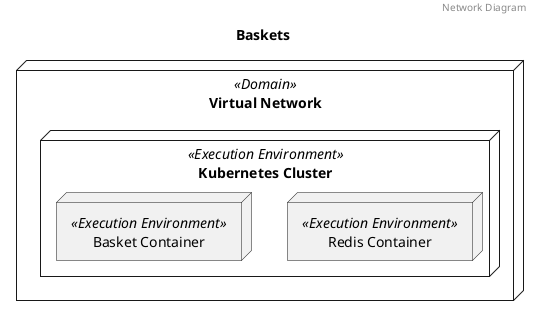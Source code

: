 @startuml Network Diagram Baskets
header Network Diagram
title Baskets
	node "Virtual Network" as Virtual_Network <<Domain>> {
		node "Kubernetes Cluster" as Kubernetes_Cluster <<Execution Environment>> {
			node "Redis Container" as Redis_Container <<Execution Environment>> {
			}
			node "Basket Container" as Basket_Container <<Execution Environment>> {
			}
		}
	}
@enduml

''''''''''''''''''''''''''''''
@startuml Deployment Diagram Baskets
header Deployment Diagram
title Baskets
	node "Virtual Network" as Virtual_Network <<Domain>> {
		node "Kubernetes Cluster" as Kubernetes_Cluster <<Execution Environment>> {
			node "Redis Container" as Redis_Container <<Execution Environment>> {
				package "Baskets" as Baskets_Redis_Container_package <<System>>{
					database "Basket Redis Cache" as Basket_Redis_Cache <<Cache>>
				}
			}
			package "Event Bus" as Event_Bus_Kubernetes_Cluster_package <<System>>{
				queue "Event Bus (Pub/Sub)" as Event_Bus_Pub_Sub <<Queue>>
			}
			package "Baskets" as Baskets_Kubernetes_Cluster_package <<System>>{
				node "Basket Container" as Basket_Container <<Execution Environment>> {
					component "Basket Service" as Basket_Service <<Service>>
				}

			}
		}
	}

	Basket_Service -down-( Basket_Redis_Cache
	Basket_Service -down-( Event_Bus_Pub_Sub
@enduml

''''''''''''''''''''''''''''''
@startuml Component Diagram Baskets
header Component Diagram
title Baskets
package "Baskets" as Baskets_package <<System>>{
	component "Basket Service" as Basket_Service <<Service>>
	database "Basket Redis Cache" as Basket_Redis_Cache <<Cache>>
}
package "Event Bus" as Event_Bus_package <<System>>{
	queue "Event Bus (Pub/Sub)" as Event_Bus_Pub_Sub <<Queue>>
}
	Basket_Service -down-( Basket_Redis_Cache
	Basket_Service -down-( Event_Bus_Pub_Sub
@enduml

''''''''''''''''''''''''''''''
@startuml System Diagram Baskets
header System Diagram
title Baskets
package "Baskets" as Baskets_package <<System>>
@enduml
